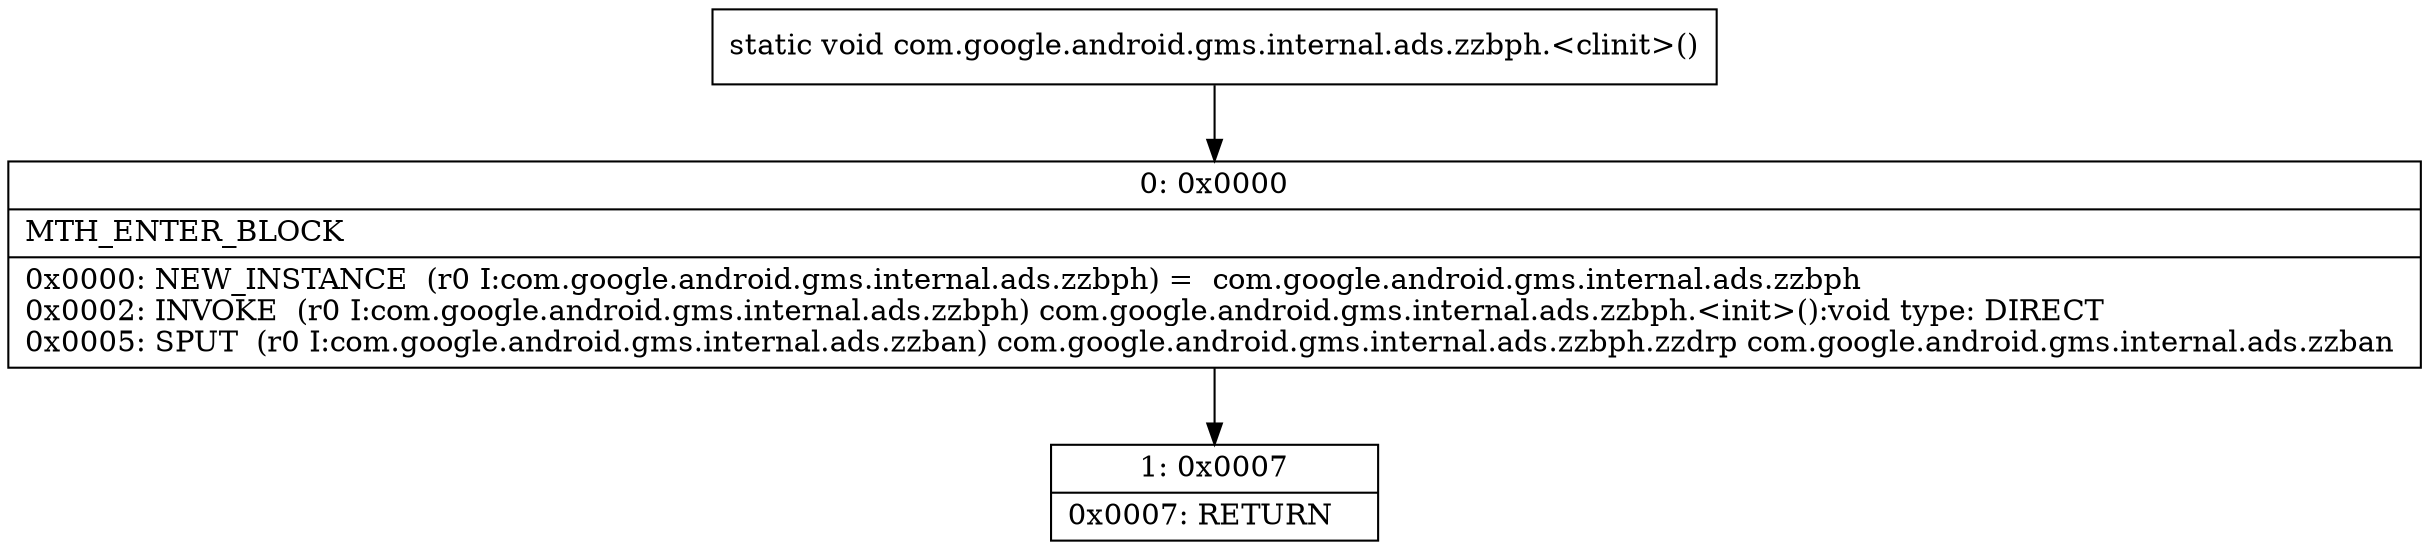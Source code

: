 digraph "CFG forcom.google.android.gms.internal.ads.zzbph.\<clinit\>()V" {
Node_0 [shape=record,label="{0\:\ 0x0000|MTH_ENTER_BLOCK\l|0x0000: NEW_INSTANCE  (r0 I:com.google.android.gms.internal.ads.zzbph) =  com.google.android.gms.internal.ads.zzbph \l0x0002: INVOKE  (r0 I:com.google.android.gms.internal.ads.zzbph) com.google.android.gms.internal.ads.zzbph.\<init\>():void type: DIRECT \l0x0005: SPUT  (r0 I:com.google.android.gms.internal.ads.zzban) com.google.android.gms.internal.ads.zzbph.zzdrp com.google.android.gms.internal.ads.zzban \l}"];
Node_1 [shape=record,label="{1\:\ 0x0007|0x0007: RETURN   \l}"];
MethodNode[shape=record,label="{static void com.google.android.gms.internal.ads.zzbph.\<clinit\>() }"];
MethodNode -> Node_0;
Node_0 -> Node_1;
}

